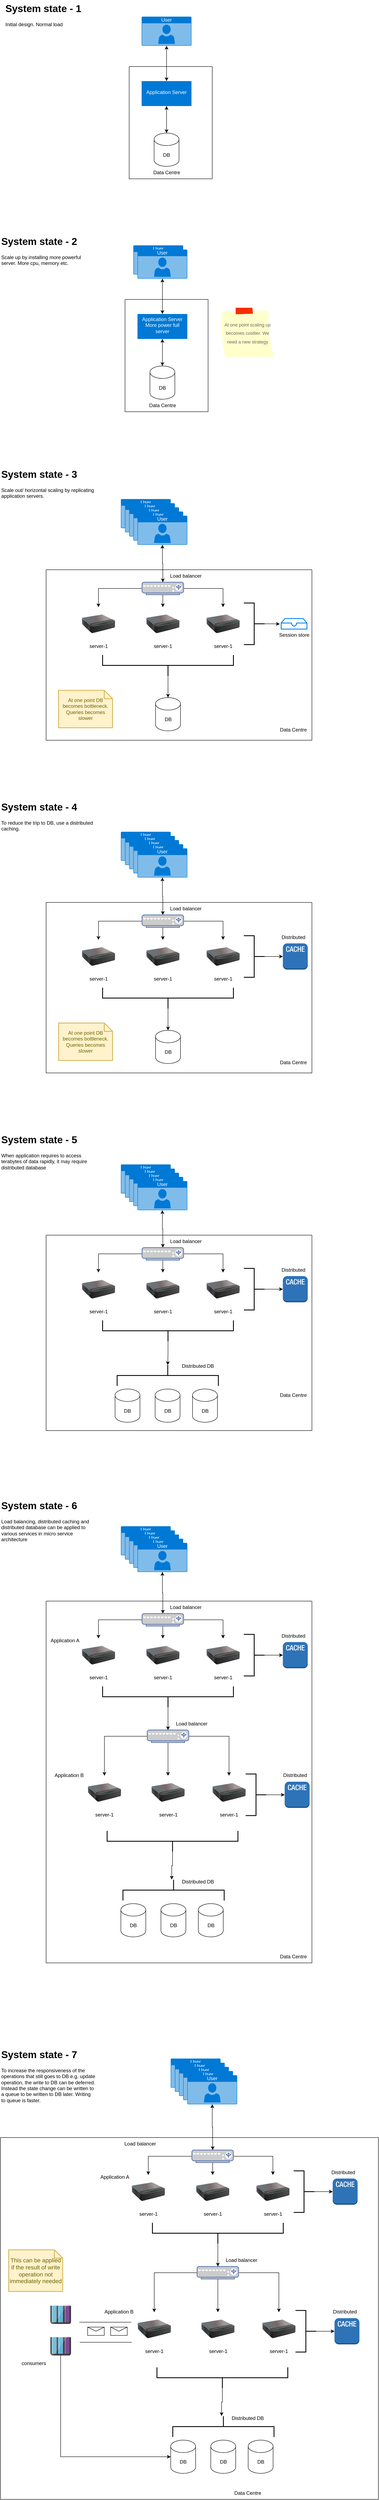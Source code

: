 <mxfile version="24.0.7" type="github">
  <diagram name="Page-1" id="qft0TahpkPllgXXpXTtk">
    <mxGraphModel dx="3933" dy="1477" grid="1" gridSize="10" guides="1" tooltips="1" connect="1" arrows="1" fold="1" page="1" pageScale="1" pageWidth="850" pageHeight="1100" math="0" shadow="0">
      <root>
        <mxCell id="0" />
        <mxCell id="1" parent="0" />
        <mxCell id="mQQ82lo9BUkU9yc-0_10-3" value="" style="edgeStyle=orthogonalEdgeStyle;rounded=0;orthogonalLoop=1;jettySize=auto;html=1;startArrow=classic;startFill=1;" edge="1" parent="1" source="mQQ82lo9BUkU9yc-0_10-1" target="mQQ82lo9BUkU9yc-0_10-2">
          <mxGeometry relative="1" as="geometry" />
        </mxCell>
        <mxCell id="mQQ82lo9BUkU9yc-0_10-1" value="User" style="html=1;whiteSpace=wrap;strokeColor=none;fillColor=#0079D6;labelPosition=center;verticalLabelPosition=middle;verticalAlign=top;align=center;fontSize=12;outlineConnect=0;spacingTop=-6;fontColor=#FFFFFF;sketch=0;shape=mxgraph.sitemap.user;" vertex="1" parent="1">
          <mxGeometry x="340" y="40" width="120" height="70" as="geometry" />
        </mxCell>
        <mxCell id="mQQ82lo9BUkU9yc-0_10-5" style="edgeStyle=orthogonalEdgeStyle;rounded=0;orthogonalLoop=1;jettySize=auto;html=1;startArrow=classic;startFill=1;" edge="1" parent="1" source="mQQ82lo9BUkU9yc-0_10-2" target="mQQ82lo9BUkU9yc-0_10-4">
          <mxGeometry relative="1" as="geometry" />
        </mxCell>
        <mxCell id="mQQ82lo9BUkU9yc-0_10-2" value="Application Server" style="whiteSpace=wrap;html=1;verticalAlign=middle;fillColor=#0079D6;strokeColor=none;fontColor=#FFFFFF;spacingTop=-6;sketch=0;" vertex="1" parent="1">
          <mxGeometry x="340" y="195" width="120" height="60" as="geometry" />
        </mxCell>
        <mxCell id="mQQ82lo9BUkU9yc-0_10-4" value="DB" style="shape=cylinder3;whiteSpace=wrap;html=1;boundedLbl=1;backgroundOutline=1;size=15;" vertex="1" parent="1">
          <mxGeometry x="370" y="320" width="60" height="80" as="geometry" />
        </mxCell>
        <mxCell id="mQQ82lo9BUkU9yc-0_10-6" value="&lt;h1 style=&quot;margin-top: 0px;&quot;&gt;System state - 1&lt;br&gt;&lt;/h1&gt;Initial design. Normal load" style="text;html=1;whiteSpace=wrap;overflow=hidden;rounded=0;" vertex="1" parent="1">
          <mxGeometry x="10" width="230" height="120" as="geometry" />
        </mxCell>
        <mxCell id="mQQ82lo9BUkU9yc-0_10-7" value="" style="swimlane;startSize=0;" vertex="1" parent="1">
          <mxGeometry x="310" y="160" width="200" height="270" as="geometry">
            <mxRectangle x="310" y="160" width="50" height="40" as="alternateBounds" />
          </mxGeometry>
        </mxCell>
        <mxCell id="mQQ82lo9BUkU9yc-0_10-8" value="Data Centre" style="text;html=1;align=center;verticalAlign=middle;resizable=0;points=[];autosize=1;strokeColor=none;fillColor=none;" vertex="1" parent="mQQ82lo9BUkU9yc-0_10-7">
          <mxGeometry x="45" y="240" width="90" height="30" as="geometry" />
        </mxCell>
        <mxCell id="mQQ82lo9BUkU9yc-0_10-9" value="" style="edgeStyle=orthogonalEdgeStyle;rounded=0;orthogonalLoop=1;jettySize=auto;html=1;startArrow=classic;startFill=1;exitX=0.5;exitY=1;exitDx=0;exitDy=0;exitPerimeter=0;" edge="1" parent="1" source="mQQ82lo9BUkU9yc-0_10-46" target="mQQ82lo9BUkU9yc-0_10-12">
          <mxGeometry relative="1" as="geometry" />
        </mxCell>
        <mxCell id="mQQ82lo9BUkU9yc-0_10-11" style="edgeStyle=orthogonalEdgeStyle;rounded=0;orthogonalLoop=1;jettySize=auto;html=1;startArrow=classic;startFill=1;" edge="1" parent="1" source="mQQ82lo9BUkU9yc-0_10-12" target="mQQ82lo9BUkU9yc-0_10-13">
          <mxGeometry relative="1" as="geometry" />
        </mxCell>
        <mxCell id="mQQ82lo9BUkU9yc-0_10-12" value="Application Server&lt;br&gt;More power full server" style="whiteSpace=wrap;html=1;verticalAlign=middle;fillColor=#0079D6;strokeColor=none;fontColor=#FFFFFF;spacingTop=-6;sketch=0;" vertex="1" parent="1">
          <mxGeometry x="330" y="755" width="120" height="60" as="geometry" />
        </mxCell>
        <mxCell id="mQQ82lo9BUkU9yc-0_10-13" value="DB" style="shape=cylinder3;whiteSpace=wrap;html=1;boundedLbl=1;backgroundOutline=1;size=15;" vertex="1" parent="1">
          <mxGeometry x="360" y="880" width="60" height="80" as="geometry" />
        </mxCell>
        <mxCell id="mQQ82lo9BUkU9yc-0_10-14" value="&lt;h1 style=&quot;margin-top: 0px;&quot;&gt;System state - 2&lt;br&gt;&lt;/h1&gt;Scale up by installing more powerful server. More cpu, memory etc." style="text;html=1;whiteSpace=wrap;overflow=hidden;rounded=0;" vertex="1" parent="1">
          <mxGeometry y="560" width="230" height="120" as="geometry" />
        </mxCell>
        <mxCell id="mQQ82lo9BUkU9yc-0_10-15" value="" style="swimlane;startSize=0;" vertex="1" parent="1">
          <mxGeometry x="300" y="720" width="200" height="270" as="geometry">
            <mxRectangle x="310" y="160" width="50" height="40" as="alternateBounds" />
          </mxGeometry>
        </mxCell>
        <mxCell id="mQQ82lo9BUkU9yc-0_10-16" value="Data Centre" style="text;html=1;align=center;verticalAlign=middle;resizable=0;points=[];autosize=1;strokeColor=none;fillColor=none;" vertex="1" parent="mQQ82lo9BUkU9yc-0_10-15">
          <mxGeometry x="45" y="240" width="90" height="30" as="geometry" />
        </mxCell>
        <mxCell id="mQQ82lo9BUkU9yc-0_10-17" value="&lt;font style=&quot;font-size: 11px;&quot;&gt;At one point scaling up becomes costlier. We need a new strategy&lt;/font&gt;" style="strokeWidth=1;shadow=0;dashed=0;align=center;html=1;shape=mxgraph.mockup.text.stickyNote2;fontColor=#666666;mainText=;fontSize=17;whiteSpace=wrap;fillColor=#ffffcc;strokeColor=#F62E00;" vertex="1" parent="1">
          <mxGeometry x="530" y="740" width="130" height="120" as="geometry" />
        </mxCell>
        <mxCell id="mQQ82lo9BUkU9yc-0_10-36" value="" style="edgeStyle=orthogonalEdgeStyle;rounded=0;orthogonalLoop=1;jettySize=auto;html=1;startArrow=classic;startFill=1;" edge="1" parent="1" source="mQQ82lo9BUkU9yc-0_10-51" target="mQQ82lo9BUkU9yc-0_10-58">
          <mxGeometry relative="1" as="geometry">
            <mxPoint x="386" y="1395" as="targetPoint" />
          </mxGeometry>
        </mxCell>
        <mxCell id="mQQ82lo9BUkU9yc-0_10-41" value="&lt;h1 style=&quot;margin-top: 0px;&quot;&gt;System state - 3&lt;br&gt;&lt;/h1&gt;Scale out/ horizontal scaling by replicating application servers. " style="text;html=1;whiteSpace=wrap;overflow=hidden;rounded=0;" vertex="1" parent="1">
          <mxGeometry y="1120" width="230" height="120" as="geometry" />
        </mxCell>
        <mxCell id="mQQ82lo9BUkU9yc-0_10-42" value="" style="swimlane;startSize=0;" vertex="1" parent="1">
          <mxGeometry x="110" y="1370" width="640" height="410" as="geometry">
            <mxRectangle x="310" y="160" width="50" height="40" as="alternateBounds" />
          </mxGeometry>
        </mxCell>
        <mxCell id="mQQ82lo9BUkU9yc-0_10-43" value="Data Centre" style="text;html=1;align=center;verticalAlign=middle;resizable=0;points=[];autosize=1;strokeColor=none;fillColor=none;" vertex="1" parent="mQQ82lo9BUkU9yc-0_10-42">
          <mxGeometry x="550" y="370" width="90" height="30" as="geometry" />
        </mxCell>
        <mxCell id="mQQ82lo9BUkU9yc-0_10-54" value="server-1" style="image;html=1;image=img/lib/clip_art/networking/Print_Server_128x128.png" vertex="1" parent="mQQ82lo9BUkU9yc-0_10-42">
          <mxGeometry x="86" y="90" width="80" height="80" as="geometry" />
        </mxCell>
        <mxCell id="mQQ82lo9BUkU9yc-0_10-57" value="server-1" style="image;html=1;image=img/lib/clip_art/networking/Print_Server_128x128.png" vertex="1" parent="mQQ82lo9BUkU9yc-0_10-42">
          <mxGeometry x="386" y="90" width="80" height="80" as="geometry" />
        </mxCell>
        <mxCell id="mQQ82lo9BUkU9yc-0_10-40" value="DB" style="shape=cylinder3;whiteSpace=wrap;html=1;boundedLbl=1;backgroundOutline=1;size=15;" vertex="1" parent="mQQ82lo9BUkU9yc-0_10-42">
          <mxGeometry x="263.5" y="307.5" width="60" height="80" as="geometry" />
        </mxCell>
        <mxCell id="mQQ82lo9BUkU9yc-0_10-59" style="edgeStyle=orthogonalEdgeStyle;rounded=0;orthogonalLoop=1;jettySize=auto;html=1;entryX=0.5;entryY=0;entryDx=0;entryDy=0;" edge="1" parent="mQQ82lo9BUkU9yc-0_10-42" source="mQQ82lo9BUkU9yc-0_10-58" target="mQQ82lo9BUkU9yc-0_10-54">
          <mxGeometry relative="1" as="geometry" />
        </mxCell>
        <mxCell id="mQQ82lo9BUkU9yc-0_10-60" style="edgeStyle=orthogonalEdgeStyle;rounded=0;orthogonalLoop=1;jettySize=auto;html=1;entryX=0.5;entryY=0;entryDx=0;entryDy=0;" edge="1" parent="mQQ82lo9BUkU9yc-0_10-42" source="mQQ82lo9BUkU9yc-0_10-58" target="mQQ82lo9BUkU9yc-0_10-57">
          <mxGeometry relative="1" as="geometry" />
        </mxCell>
        <mxCell id="mQQ82lo9BUkU9yc-0_10-62" style="edgeStyle=orthogonalEdgeStyle;rounded=0;orthogonalLoop=1;jettySize=auto;html=1;" edge="1" parent="mQQ82lo9BUkU9yc-0_10-42" source="mQQ82lo9BUkU9yc-0_10-58" target="mQQ82lo9BUkU9yc-0_10-61">
          <mxGeometry relative="1" as="geometry" />
        </mxCell>
        <mxCell id="mQQ82lo9BUkU9yc-0_10-58" value="" style="fontColor=#0066CC;verticalAlign=top;verticalLabelPosition=bottom;labelPosition=center;align=center;html=1;outlineConnect=0;fillColor=#CCCCCC;strokeColor=#6881B3;gradientColor=none;gradientDirection=north;strokeWidth=2;shape=mxgraph.networks.load_balancer;" vertex="1" parent="mQQ82lo9BUkU9yc-0_10-42">
          <mxGeometry x="231" y="30" width="100" height="30" as="geometry" />
        </mxCell>
        <mxCell id="mQQ82lo9BUkU9yc-0_10-61" value="server-1" style="image;html=1;image=img/lib/clip_art/networking/Print_Server_128x128.png" vertex="1" parent="mQQ82lo9BUkU9yc-0_10-42">
          <mxGeometry x="241" y="90" width="80" height="80" as="geometry" />
        </mxCell>
        <mxCell id="mQQ82lo9BUkU9yc-0_10-66" value="Session store" style="html=1;verticalLabelPosition=bottom;align=center;labelBackgroundColor=#ffffff;verticalAlign=top;strokeWidth=2;strokeColor=#0080F0;shadow=0;dashed=0;shape=mxgraph.ios7.icons.storage;" vertex="1" parent="mQQ82lo9BUkU9yc-0_10-42">
          <mxGeometry x="566" y="117.25" width="62" height="25.5" as="geometry" />
        </mxCell>
        <mxCell id="mQQ82lo9BUkU9yc-0_10-68" value="" style="strokeWidth=2;html=1;shape=mxgraph.flowchart.annotation_2;align=left;labelPosition=right;pointerEvents=1;rotation=-180;" vertex="1" parent="mQQ82lo9BUkU9yc-0_10-42">
          <mxGeometry x="476" y="80" width="50" height="100" as="geometry" />
        </mxCell>
        <mxCell id="mQQ82lo9BUkU9yc-0_10-69" style="edgeStyle=orthogonalEdgeStyle;rounded=0;orthogonalLoop=1;jettySize=auto;html=1;entryX=-0.054;entryY=0.519;entryDx=0;entryDy=0;entryPerimeter=0;" edge="1" parent="mQQ82lo9BUkU9yc-0_10-42" source="mQQ82lo9BUkU9yc-0_10-68" target="mQQ82lo9BUkU9yc-0_10-66">
          <mxGeometry relative="1" as="geometry" />
        </mxCell>
        <mxCell id="mQQ82lo9BUkU9yc-0_10-71" style="edgeStyle=orthogonalEdgeStyle;rounded=0;orthogonalLoop=1;jettySize=auto;html=1;" edge="1" parent="mQQ82lo9BUkU9yc-0_10-42" source="mQQ82lo9BUkU9yc-0_10-70" target="mQQ82lo9BUkU9yc-0_10-40">
          <mxGeometry relative="1" as="geometry" />
        </mxCell>
        <mxCell id="mQQ82lo9BUkU9yc-0_10-70" value="" style="strokeWidth=2;html=1;shape=mxgraph.flowchart.annotation_2;align=left;labelPosition=right;pointerEvents=1;rotation=-90;" vertex="1" parent="mQQ82lo9BUkU9yc-0_10-42">
          <mxGeometry x="268.5" y="72.5" width="50" height="315" as="geometry" />
        </mxCell>
        <mxCell id="mQQ82lo9BUkU9yc-0_10-72" value="At one point DB becomes bottleneck. Queries becomes slower" style="shape=note;strokeWidth=2;fontSize=12;size=20;whiteSpace=wrap;html=1;fillColor=#fff2cc;strokeColor=#d6b656;fontColor=#666600;" vertex="1" parent="mQQ82lo9BUkU9yc-0_10-42">
          <mxGeometry x="30" y="290" width="130" height="90" as="geometry" />
        </mxCell>
        <mxCell id="mQQ82lo9BUkU9yc-0_10-73" value="Load balancer" style="text;html=1;align=center;verticalAlign=middle;resizable=0;points=[];autosize=1;strokeColor=none;fillColor=none;" vertex="1" parent="mQQ82lo9BUkU9yc-0_10-42">
          <mxGeometry x="286" width="100" height="30" as="geometry" />
        </mxCell>
        <mxCell id="mQQ82lo9BUkU9yc-0_10-47" value="" style="group" vertex="1" connectable="0" parent="1">
          <mxGeometry x="300" y="570" width="150" height="100" as="geometry" />
        </mxCell>
        <mxCell id="mQQ82lo9BUkU9yc-0_10-45" value="User" style="html=1;whiteSpace=wrap;strokeColor=none;fillColor=#0079D6;labelPosition=center;verticalLabelPosition=middle;verticalAlign=top;align=center;fontSize=12;outlineConnect=0;spacingTop=-6;fontColor=#FFFFFF;sketch=0;shape=mxgraph.sitemap.user;" vertex="1" parent="mQQ82lo9BUkU9yc-0_10-47">
          <mxGeometry x="20" y="20" width="120" height="70" as="geometry" />
        </mxCell>
        <mxCell id="mQQ82lo9BUkU9yc-0_10-46" value="User" style="html=1;whiteSpace=wrap;strokeColor=none;fillColor=#0079D6;labelPosition=center;verticalLabelPosition=middle;verticalAlign=top;align=center;fontSize=12;outlineConnect=0;spacingTop=-6;fontColor=#FFFFFF;sketch=0;shape=mxgraph.sitemap.user;" vertex="1" parent="mQQ82lo9BUkU9yc-0_10-47">
          <mxGeometry x="30" y="30" width="120" height="70" as="geometry" />
        </mxCell>
        <mxCell id="mQQ82lo9BUkU9yc-0_10-53" value="" style="group" vertex="1" connectable="0" parent="1">
          <mxGeometry x="290" y="1200" width="160" height="110" as="geometry" />
        </mxCell>
        <mxCell id="mQQ82lo9BUkU9yc-0_10-37" value="User" style="html=1;whiteSpace=wrap;strokeColor=none;fillColor=#0079D6;labelPosition=center;verticalLabelPosition=middle;verticalAlign=top;align=center;fontSize=12;outlineConnect=0;spacingTop=-6;fontColor=#FFFFFF;sketch=0;shape=mxgraph.sitemap.user;" vertex="1" parent="mQQ82lo9BUkU9yc-0_10-53">
          <mxGeometry width="120" height="70" as="geometry" />
        </mxCell>
        <mxCell id="mQQ82lo9BUkU9yc-0_10-48" value="User" style="html=1;whiteSpace=wrap;strokeColor=none;fillColor=#0079D6;labelPosition=center;verticalLabelPosition=middle;verticalAlign=top;align=center;fontSize=12;outlineConnect=0;spacingTop=-6;fontColor=#FFFFFF;sketch=0;shape=mxgraph.sitemap.user;" vertex="1" parent="mQQ82lo9BUkU9yc-0_10-53">
          <mxGeometry x="10" y="10" width="120" height="70" as="geometry" />
        </mxCell>
        <mxCell id="mQQ82lo9BUkU9yc-0_10-49" value="User" style="html=1;whiteSpace=wrap;strokeColor=none;fillColor=#0079D6;labelPosition=center;verticalLabelPosition=middle;verticalAlign=top;align=center;fontSize=12;outlineConnect=0;spacingTop=-6;fontColor=#FFFFFF;sketch=0;shape=mxgraph.sitemap.user;" vertex="1" parent="mQQ82lo9BUkU9yc-0_10-53">
          <mxGeometry x="20" y="20" width="120" height="70" as="geometry" />
        </mxCell>
        <mxCell id="mQQ82lo9BUkU9yc-0_10-50" value="User" style="html=1;whiteSpace=wrap;strokeColor=none;fillColor=#0079D6;labelPosition=center;verticalLabelPosition=middle;verticalAlign=top;align=center;fontSize=12;outlineConnect=0;spacingTop=-6;fontColor=#FFFFFF;sketch=0;shape=mxgraph.sitemap.user;" vertex="1" parent="mQQ82lo9BUkU9yc-0_10-53">
          <mxGeometry x="30" y="30" width="120" height="70" as="geometry" />
        </mxCell>
        <mxCell id="mQQ82lo9BUkU9yc-0_10-51" value="User" style="html=1;whiteSpace=wrap;strokeColor=none;fillColor=#0079D6;labelPosition=center;verticalLabelPosition=middle;verticalAlign=top;align=center;fontSize=12;outlineConnect=0;spacingTop=-6;fontColor=#FFFFFF;sketch=0;shape=mxgraph.sitemap.user;" vertex="1" parent="mQQ82lo9BUkU9yc-0_10-53">
          <mxGeometry x="40" y="40" width="120" height="70" as="geometry" />
        </mxCell>
        <mxCell id="mQQ82lo9BUkU9yc-0_10-74" value="" style="edgeStyle=orthogonalEdgeStyle;rounded=0;orthogonalLoop=1;jettySize=auto;html=1;startArrow=classic;startFill=1;" edge="1" parent="1" source="mQQ82lo9BUkU9yc-0_10-98" target="mQQ82lo9BUkU9yc-0_10-84">
          <mxGeometry relative="1" as="geometry">
            <mxPoint x="386" y="2195" as="targetPoint" />
          </mxGeometry>
        </mxCell>
        <mxCell id="mQQ82lo9BUkU9yc-0_10-75" value="&lt;h1 style=&quot;margin-top: 0px;&quot;&gt;System state - 4&lt;br&gt;&lt;/h1&gt;To reduce the trip to DB, use a distributed caching." style="text;html=1;whiteSpace=wrap;overflow=hidden;rounded=0;" vertex="1" parent="1">
          <mxGeometry y="1920" width="230" height="120" as="geometry" />
        </mxCell>
        <mxCell id="mQQ82lo9BUkU9yc-0_10-76" value="" style="swimlane;startSize=0;" vertex="1" parent="1">
          <mxGeometry x="110" y="2170" width="640" height="410" as="geometry">
            <mxRectangle x="310" y="160" width="50" height="40" as="alternateBounds" />
          </mxGeometry>
        </mxCell>
        <mxCell id="mQQ82lo9BUkU9yc-0_10-77" value="Data Centre" style="text;html=1;align=center;verticalAlign=middle;resizable=0;points=[];autosize=1;strokeColor=none;fillColor=none;" vertex="1" parent="mQQ82lo9BUkU9yc-0_10-76">
          <mxGeometry x="550" y="370" width="90" height="30" as="geometry" />
        </mxCell>
        <mxCell id="mQQ82lo9BUkU9yc-0_10-78" value="server-1" style="image;html=1;image=img/lib/clip_art/networking/Print_Server_128x128.png" vertex="1" parent="mQQ82lo9BUkU9yc-0_10-76">
          <mxGeometry x="86" y="90" width="80" height="80" as="geometry" />
        </mxCell>
        <mxCell id="mQQ82lo9BUkU9yc-0_10-79" value="server-1" style="image;html=1;image=img/lib/clip_art/networking/Print_Server_128x128.png" vertex="1" parent="mQQ82lo9BUkU9yc-0_10-76">
          <mxGeometry x="386" y="90" width="80" height="80" as="geometry" />
        </mxCell>
        <mxCell id="mQQ82lo9BUkU9yc-0_10-80" value="DB" style="shape=cylinder3;whiteSpace=wrap;html=1;boundedLbl=1;backgroundOutline=1;size=15;" vertex="1" parent="mQQ82lo9BUkU9yc-0_10-76">
          <mxGeometry x="263.5" y="307.5" width="60" height="80" as="geometry" />
        </mxCell>
        <mxCell id="mQQ82lo9BUkU9yc-0_10-81" style="edgeStyle=orthogonalEdgeStyle;rounded=0;orthogonalLoop=1;jettySize=auto;html=1;entryX=0.5;entryY=0;entryDx=0;entryDy=0;" edge="1" parent="mQQ82lo9BUkU9yc-0_10-76" source="mQQ82lo9BUkU9yc-0_10-84" target="mQQ82lo9BUkU9yc-0_10-78">
          <mxGeometry relative="1" as="geometry" />
        </mxCell>
        <mxCell id="mQQ82lo9BUkU9yc-0_10-82" style="edgeStyle=orthogonalEdgeStyle;rounded=0;orthogonalLoop=1;jettySize=auto;html=1;entryX=0.5;entryY=0;entryDx=0;entryDy=0;" edge="1" parent="mQQ82lo9BUkU9yc-0_10-76" source="mQQ82lo9BUkU9yc-0_10-84" target="mQQ82lo9BUkU9yc-0_10-79">
          <mxGeometry relative="1" as="geometry" />
        </mxCell>
        <mxCell id="mQQ82lo9BUkU9yc-0_10-83" style="edgeStyle=orthogonalEdgeStyle;rounded=0;orthogonalLoop=1;jettySize=auto;html=1;" edge="1" parent="mQQ82lo9BUkU9yc-0_10-76" source="mQQ82lo9BUkU9yc-0_10-84" target="mQQ82lo9BUkU9yc-0_10-85">
          <mxGeometry relative="1" as="geometry" />
        </mxCell>
        <mxCell id="mQQ82lo9BUkU9yc-0_10-84" value="" style="fontColor=#0066CC;verticalAlign=top;verticalLabelPosition=bottom;labelPosition=center;align=center;html=1;outlineConnect=0;fillColor=#CCCCCC;strokeColor=#6881B3;gradientColor=none;gradientDirection=north;strokeWidth=2;shape=mxgraph.networks.load_balancer;" vertex="1" parent="mQQ82lo9BUkU9yc-0_10-76">
          <mxGeometry x="231" y="30" width="100" height="30" as="geometry" />
        </mxCell>
        <mxCell id="mQQ82lo9BUkU9yc-0_10-85" value="server-1" style="image;html=1;image=img/lib/clip_art/networking/Print_Server_128x128.png" vertex="1" parent="mQQ82lo9BUkU9yc-0_10-76">
          <mxGeometry x="241" y="90" width="80" height="80" as="geometry" />
        </mxCell>
        <mxCell id="mQQ82lo9BUkU9yc-0_10-87" value="" style="strokeWidth=2;html=1;shape=mxgraph.flowchart.annotation_2;align=left;labelPosition=right;pointerEvents=1;rotation=-180;" vertex="1" parent="mQQ82lo9BUkU9yc-0_10-76">
          <mxGeometry x="476" y="80" width="50" height="100" as="geometry" />
        </mxCell>
        <mxCell id="mQQ82lo9BUkU9yc-0_10-88" style="edgeStyle=orthogonalEdgeStyle;rounded=0;orthogonalLoop=1;jettySize=auto;html=1;entryX=0;entryY=0.5;entryDx=0;entryDy=0;entryPerimeter=0;" edge="1" parent="mQQ82lo9BUkU9yc-0_10-76" source="mQQ82lo9BUkU9yc-0_10-87" target="mQQ82lo9BUkU9yc-0_10-99">
          <mxGeometry relative="1" as="geometry">
            <mxPoint x="562.652" y="130.485" as="targetPoint" />
          </mxGeometry>
        </mxCell>
        <mxCell id="mQQ82lo9BUkU9yc-0_10-89" style="edgeStyle=orthogonalEdgeStyle;rounded=0;orthogonalLoop=1;jettySize=auto;html=1;" edge="1" parent="mQQ82lo9BUkU9yc-0_10-76" source="mQQ82lo9BUkU9yc-0_10-90" target="mQQ82lo9BUkU9yc-0_10-80">
          <mxGeometry relative="1" as="geometry" />
        </mxCell>
        <mxCell id="mQQ82lo9BUkU9yc-0_10-90" value="" style="strokeWidth=2;html=1;shape=mxgraph.flowchart.annotation_2;align=left;labelPosition=right;pointerEvents=1;rotation=-90;" vertex="1" parent="mQQ82lo9BUkU9yc-0_10-76">
          <mxGeometry x="268.5" y="72.5" width="50" height="315" as="geometry" />
        </mxCell>
        <mxCell id="mQQ82lo9BUkU9yc-0_10-91" value="At one point DB becomes bottleneck. Queries becomes slower" style="shape=note;strokeWidth=2;fontSize=12;size=20;whiteSpace=wrap;html=1;fillColor=#fff2cc;strokeColor=#d6b656;fontColor=#666600;" vertex="1" parent="mQQ82lo9BUkU9yc-0_10-76">
          <mxGeometry x="30" y="290" width="130" height="90" as="geometry" />
        </mxCell>
        <mxCell id="mQQ82lo9BUkU9yc-0_10-92" value="Load balancer" style="text;html=1;align=center;verticalAlign=middle;resizable=0;points=[];autosize=1;strokeColor=none;fillColor=none;" vertex="1" parent="mQQ82lo9BUkU9yc-0_10-76">
          <mxGeometry x="286" width="100" height="30" as="geometry" />
        </mxCell>
        <mxCell id="mQQ82lo9BUkU9yc-0_10-101" value="" style="group" vertex="1" connectable="0" parent="mQQ82lo9BUkU9yc-0_10-76">
          <mxGeometry x="555" y="68.5" width="80" height="93" as="geometry" />
        </mxCell>
        <mxCell id="mQQ82lo9BUkU9yc-0_10-99" value="" style="outlineConnect=0;dashed=0;verticalLabelPosition=bottom;verticalAlign=top;align=center;html=1;shape=mxgraph.aws3.cache_node;fillColor=#2E73B8;gradientColor=none;" vertex="1" parent="mQQ82lo9BUkU9yc-0_10-101">
          <mxGeometry x="15" y="30" width="60" height="63" as="geometry" />
        </mxCell>
        <mxCell id="mQQ82lo9BUkU9yc-0_10-100" value="Distributed" style="text;html=1;align=center;verticalAlign=middle;resizable=0;points=[];autosize=1;strokeColor=none;fillColor=none;" vertex="1" parent="mQQ82lo9BUkU9yc-0_10-101">
          <mxGeometry width="80" height="30" as="geometry" />
        </mxCell>
        <mxCell id="mQQ82lo9BUkU9yc-0_10-93" value="" style="group" vertex="1" connectable="0" parent="1">
          <mxGeometry x="290" y="2000" width="160" height="110" as="geometry" />
        </mxCell>
        <mxCell id="mQQ82lo9BUkU9yc-0_10-94" value="User" style="html=1;whiteSpace=wrap;strokeColor=none;fillColor=#0079D6;labelPosition=center;verticalLabelPosition=middle;verticalAlign=top;align=center;fontSize=12;outlineConnect=0;spacingTop=-6;fontColor=#FFFFFF;sketch=0;shape=mxgraph.sitemap.user;" vertex="1" parent="mQQ82lo9BUkU9yc-0_10-93">
          <mxGeometry width="120" height="70" as="geometry" />
        </mxCell>
        <mxCell id="mQQ82lo9BUkU9yc-0_10-95" value="User" style="html=1;whiteSpace=wrap;strokeColor=none;fillColor=#0079D6;labelPosition=center;verticalLabelPosition=middle;verticalAlign=top;align=center;fontSize=12;outlineConnect=0;spacingTop=-6;fontColor=#FFFFFF;sketch=0;shape=mxgraph.sitemap.user;" vertex="1" parent="mQQ82lo9BUkU9yc-0_10-93">
          <mxGeometry x="10" y="10" width="120" height="70" as="geometry" />
        </mxCell>
        <mxCell id="mQQ82lo9BUkU9yc-0_10-96" value="User" style="html=1;whiteSpace=wrap;strokeColor=none;fillColor=#0079D6;labelPosition=center;verticalLabelPosition=middle;verticalAlign=top;align=center;fontSize=12;outlineConnect=0;spacingTop=-6;fontColor=#FFFFFF;sketch=0;shape=mxgraph.sitemap.user;" vertex="1" parent="mQQ82lo9BUkU9yc-0_10-93">
          <mxGeometry x="20" y="20" width="120" height="70" as="geometry" />
        </mxCell>
        <mxCell id="mQQ82lo9BUkU9yc-0_10-97" value="User" style="html=1;whiteSpace=wrap;strokeColor=none;fillColor=#0079D6;labelPosition=center;verticalLabelPosition=middle;verticalAlign=top;align=center;fontSize=12;outlineConnect=0;spacingTop=-6;fontColor=#FFFFFF;sketch=0;shape=mxgraph.sitemap.user;" vertex="1" parent="mQQ82lo9BUkU9yc-0_10-93">
          <mxGeometry x="30" y="30" width="120" height="70" as="geometry" />
        </mxCell>
        <mxCell id="mQQ82lo9BUkU9yc-0_10-98" value="User" style="html=1;whiteSpace=wrap;strokeColor=none;fillColor=#0079D6;labelPosition=center;verticalLabelPosition=middle;verticalAlign=top;align=center;fontSize=12;outlineConnect=0;spacingTop=-6;fontColor=#FFFFFF;sketch=0;shape=mxgraph.sitemap.user;" vertex="1" parent="mQQ82lo9BUkU9yc-0_10-93">
          <mxGeometry x="40" y="40" width="120" height="70" as="geometry" />
        </mxCell>
        <mxCell id="mQQ82lo9BUkU9yc-0_10-102" value="" style="edgeStyle=orthogonalEdgeStyle;rounded=0;orthogonalLoop=1;jettySize=auto;html=1;startArrow=classic;startFill=1;" edge="1" parent="1" source="mQQ82lo9BUkU9yc-0_10-128" target="mQQ82lo9BUkU9yc-0_10-112">
          <mxGeometry relative="1" as="geometry">
            <mxPoint x="386" y="2995" as="targetPoint" />
          </mxGeometry>
        </mxCell>
        <mxCell id="mQQ82lo9BUkU9yc-0_10-103" value="&lt;h1 style=&quot;margin-top: 0px;&quot;&gt;System state - 5&lt;br&gt;&lt;/h1&gt;When application requires to access terabytes of data rapidly, it may require distributed database" style="text;html=1;whiteSpace=wrap;overflow=hidden;rounded=0;" vertex="1" parent="1">
          <mxGeometry y="2720" width="230" height="120" as="geometry" />
        </mxCell>
        <mxCell id="mQQ82lo9BUkU9yc-0_10-104" value="" style="swimlane;startSize=0;" vertex="1" parent="1">
          <mxGeometry x="110" y="2970" width="640" height="470" as="geometry">
            <mxRectangle x="310" y="160" width="50" height="40" as="alternateBounds" />
          </mxGeometry>
        </mxCell>
        <mxCell id="mQQ82lo9BUkU9yc-0_10-105" value="Data Centre" style="text;html=1;align=center;verticalAlign=middle;resizable=0;points=[];autosize=1;strokeColor=none;fillColor=none;" vertex="1" parent="mQQ82lo9BUkU9yc-0_10-104">
          <mxGeometry x="550" y="370" width="90" height="30" as="geometry" />
        </mxCell>
        <mxCell id="mQQ82lo9BUkU9yc-0_10-106" value="server-1" style="image;html=1;image=img/lib/clip_art/networking/Print_Server_128x128.png" vertex="1" parent="mQQ82lo9BUkU9yc-0_10-104">
          <mxGeometry x="86" y="90" width="80" height="80" as="geometry" />
        </mxCell>
        <mxCell id="mQQ82lo9BUkU9yc-0_10-107" value="server-1" style="image;html=1;image=img/lib/clip_art/networking/Print_Server_128x128.png" vertex="1" parent="mQQ82lo9BUkU9yc-0_10-104">
          <mxGeometry x="386" y="90" width="80" height="80" as="geometry" />
        </mxCell>
        <mxCell id="mQQ82lo9BUkU9yc-0_10-108" value="DB" style="shape=cylinder3;whiteSpace=wrap;html=1;boundedLbl=1;backgroundOutline=1;size=15;" vertex="1" parent="mQQ82lo9BUkU9yc-0_10-104">
          <mxGeometry x="166" y="370" width="60" height="80" as="geometry" />
        </mxCell>
        <mxCell id="mQQ82lo9BUkU9yc-0_10-109" style="edgeStyle=orthogonalEdgeStyle;rounded=0;orthogonalLoop=1;jettySize=auto;html=1;entryX=0.5;entryY=0;entryDx=0;entryDy=0;" edge="1" parent="mQQ82lo9BUkU9yc-0_10-104" source="mQQ82lo9BUkU9yc-0_10-112" target="mQQ82lo9BUkU9yc-0_10-106">
          <mxGeometry relative="1" as="geometry" />
        </mxCell>
        <mxCell id="mQQ82lo9BUkU9yc-0_10-110" style="edgeStyle=orthogonalEdgeStyle;rounded=0;orthogonalLoop=1;jettySize=auto;html=1;entryX=0.5;entryY=0;entryDx=0;entryDy=0;" edge="1" parent="mQQ82lo9BUkU9yc-0_10-104" source="mQQ82lo9BUkU9yc-0_10-112" target="mQQ82lo9BUkU9yc-0_10-107">
          <mxGeometry relative="1" as="geometry" />
        </mxCell>
        <mxCell id="mQQ82lo9BUkU9yc-0_10-111" style="edgeStyle=orthogonalEdgeStyle;rounded=0;orthogonalLoop=1;jettySize=auto;html=1;" edge="1" parent="mQQ82lo9BUkU9yc-0_10-104" source="mQQ82lo9BUkU9yc-0_10-112" target="mQQ82lo9BUkU9yc-0_10-113">
          <mxGeometry relative="1" as="geometry" />
        </mxCell>
        <mxCell id="mQQ82lo9BUkU9yc-0_10-112" value="" style="fontColor=#0066CC;verticalAlign=top;verticalLabelPosition=bottom;labelPosition=center;align=center;html=1;outlineConnect=0;fillColor=#CCCCCC;strokeColor=#6881B3;gradientColor=none;gradientDirection=north;strokeWidth=2;shape=mxgraph.networks.load_balancer;" vertex="1" parent="mQQ82lo9BUkU9yc-0_10-104">
          <mxGeometry x="231" y="30" width="100" height="30" as="geometry" />
        </mxCell>
        <mxCell id="mQQ82lo9BUkU9yc-0_10-113" value="server-1" style="image;html=1;image=img/lib/clip_art/networking/Print_Server_128x128.png" vertex="1" parent="mQQ82lo9BUkU9yc-0_10-104">
          <mxGeometry x="241" y="90" width="80" height="80" as="geometry" />
        </mxCell>
        <mxCell id="mQQ82lo9BUkU9yc-0_10-114" value="" style="strokeWidth=2;html=1;shape=mxgraph.flowchart.annotation_2;align=left;labelPosition=right;pointerEvents=1;rotation=-180;" vertex="1" parent="mQQ82lo9BUkU9yc-0_10-104">
          <mxGeometry x="476" y="80" width="50" height="100" as="geometry" />
        </mxCell>
        <mxCell id="mQQ82lo9BUkU9yc-0_10-115" style="edgeStyle=orthogonalEdgeStyle;rounded=0;orthogonalLoop=1;jettySize=auto;html=1;entryX=0;entryY=0.5;entryDx=0;entryDy=0;entryPerimeter=0;" edge="1" parent="mQQ82lo9BUkU9yc-0_10-104" source="mQQ82lo9BUkU9yc-0_10-114" target="mQQ82lo9BUkU9yc-0_10-121">
          <mxGeometry relative="1" as="geometry">
            <mxPoint x="562.652" y="130.485" as="targetPoint" />
          </mxGeometry>
        </mxCell>
        <mxCell id="mQQ82lo9BUkU9yc-0_10-116" style="edgeStyle=orthogonalEdgeStyle;rounded=0;orthogonalLoop=1;jettySize=auto;html=1;exitX=0.047;exitY=0.5;exitDx=0;exitDy=0;exitPerimeter=0;" edge="1" parent="mQQ82lo9BUkU9yc-0_10-104" source="mQQ82lo9BUkU9yc-0_10-117" target="mQQ82lo9BUkU9yc-0_10-131">
          <mxGeometry relative="1" as="geometry" />
        </mxCell>
        <mxCell id="mQQ82lo9BUkU9yc-0_10-117" value="" style="strokeWidth=2;html=1;shape=mxgraph.flowchart.annotation_2;align=left;labelPosition=right;pointerEvents=1;rotation=-90;" vertex="1" parent="mQQ82lo9BUkU9yc-0_10-104">
          <mxGeometry x="268.5" y="72.5" width="50" height="315" as="geometry" />
        </mxCell>
        <mxCell id="mQQ82lo9BUkU9yc-0_10-119" value="Load balancer" style="text;html=1;align=center;verticalAlign=middle;resizable=0;points=[];autosize=1;strokeColor=none;fillColor=none;" vertex="1" parent="mQQ82lo9BUkU9yc-0_10-104">
          <mxGeometry x="286" width="100" height="30" as="geometry" />
        </mxCell>
        <mxCell id="mQQ82lo9BUkU9yc-0_10-120" value="" style="group" vertex="1" connectable="0" parent="mQQ82lo9BUkU9yc-0_10-104">
          <mxGeometry x="555" y="68.5" width="80" height="93" as="geometry" />
        </mxCell>
        <mxCell id="mQQ82lo9BUkU9yc-0_10-121" value="" style="outlineConnect=0;dashed=0;verticalLabelPosition=bottom;verticalAlign=top;align=center;html=1;shape=mxgraph.aws3.cache_node;fillColor=#2E73B8;gradientColor=none;" vertex="1" parent="mQQ82lo9BUkU9yc-0_10-120">
          <mxGeometry x="15" y="30" width="60" height="63" as="geometry" />
        </mxCell>
        <mxCell id="mQQ82lo9BUkU9yc-0_10-122" value="Distributed" style="text;html=1;align=center;verticalAlign=middle;resizable=0;points=[];autosize=1;strokeColor=none;fillColor=none;" vertex="1" parent="mQQ82lo9BUkU9yc-0_10-120">
          <mxGeometry width="80" height="30" as="geometry" />
        </mxCell>
        <mxCell id="mQQ82lo9BUkU9yc-0_10-129" value="DB" style="shape=cylinder3;whiteSpace=wrap;html=1;boundedLbl=1;backgroundOutline=1;size=15;" vertex="1" parent="mQQ82lo9BUkU9yc-0_10-104">
          <mxGeometry x="262.5" y="370" width="60" height="80" as="geometry" />
        </mxCell>
        <mxCell id="mQQ82lo9BUkU9yc-0_10-130" value="DB" style="shape=cylinder3;whiteSpace=wrap;html=1;boundedLbl=1;backgroundOutline=1;size=15;" vertex="1" parent="mQQ82lo9BUkU9yc-0_10-104">
          <mxGeometry x="352.5" y="370" width="60" height="80" as="geometry" />
        </mxCell>
        <mxCell id="mQQ82lo9BUkU9yc-0_10-131" value="" style="strokeWidth=2;html=1;shape=mxgraph.flowchart.annotation_2;align=left;labelPosition=right;pointerEvents=1;rotation=90;" vertex="1" parent="mQQ82lo9BUkU9yc-0_10-104">
          <mxGeometry x="267.88" y="215.63" width="50" height="243.75" as="geometry" />
        </mxCell>
        <mxCell id="mQQ82lo9BUkU9yc-0_10-188" value="Distributed DB" style="text;html=1;align=center;verticalAlign=middle;resizable=0;points=[];autosize=1;strokeColor=none;fillColor=none;" vertex="1" parent="mQQ82lo9BUkU9yc-0_10-104">
          <mxGeometry x="315" y="300" width="100" height="30" as="geometry" />
        </mxCell>
        <mxCell id="mQQ82lo9BUkU9yc-0_10-123" value="" style="group" vertex="1" connectable="0" parent="1">
          <mxGeometry x="290" y="2800" width="160" height="110" as="geometry" />
        </mxCell>
        <mxCell id="mQQ82lo9BUkU9yc-0_10-124" value="User" style="html=1;whiteSpace=wrap;strokeColor=none;fillColor=#0079D6;labelPosition=center;verticalLabelPosition=middle;verticalAlign=top;align=center;fontSize=12;outlineConnect=0;spacingTop=-6;fontColor=#FFFFFF;sketch=0;shape=mxgraph.sitemap.user;" vertex="1" parent="mQQ82lo9BUkU9yc-0_10-123">
          <mxGeometry width="120" height="70" as="geometry" />
        </mxCell>
        <mxCell id="mQQ82lo9BUkU9yc-0_10-125" value="User" style="html=1;whiteSpace=wrap;strokeColor=none;fillColor=#0079D6;labelPosition=center;verticalLabelPosition=middle;verticalAlign=top;align=center;fontSize=12;outlineConnect=0;spacingTop=-6;fontColor=#FFFFFF;sketch=0;shape=mxgraph.sitemap.user;" vertex="1" parent="mQQ82lo9BUkU9yc-0_10-123">
          <mxGeometry x="10" y="10" width="120" height="70" as="geometry" />
        </mxCell>
        <mxCell id="mQQ82lo9BUkU9yc-0_10-126" value="User" style="html=1;whiteSpace=wrap;strokeColor=none;fillColor=#0079D6;labelPosition=center;verticalLabelPosition=middle;verticalAlign=top;align=center;fontSize=12;outlineConnect=0;spacingTop=-6;fontColor=#FFFFFF;sketch=0;shape=mxgraph.sitemap.user;" vertex="1" parent="mQQ82lo9BUkU9yc-0_10-123">
          <mxGeometry x="20" y="20" width="120" height="70" as="geometry" />
        </mxCell>
        <mxCell id="mQQ82lo9BUkU9yc-0_10-127" value="User" style="html=1;whiteSpace=wrap;strokeColor=none;fillColor=#0079D6;labelPosition=center;verticalLabelPosition=middle;verticalAlign=top;align=center;fontSize=12;outlineConnect=0;spacingTop=-6;fontColor=#FFFFFF;sketch=0;shape=mxgraph.sitemap.user;" vertex="1" parent="mQQ82lo9BUkU9yc-0_10-123">
          <mxGeometry x="30" y="30" width="120" height="70" as="geometry" />
        </mxCell>
        <mxCell id="mQQ82lo9BUkU9yc-0_10-128" value="User" style="html=1;whiteSpace=wrap;strokeColor=none;fillColor=#0079D6;labelPosition=center;verticalLabelPosition=middle;verticalAlign=top;align=center;fontSize=12;outlineConnect=0;spacingTop=-6;fontColor=#FFFFFF;sketch=0;shape=mxgraph.sitemap.user;" vertex="1" parent="mQQ82lo9BUkU9yc-0_10-123">
          <mxGeometry x="40" y="40" width="120" height="70" as="geometry" />
        </mxCell>
        <mxCell id="mQQ82lo9BUkU9yc-0_10-132" value="" style="edgeStyle=orthogonalEdgeStyle;rounded=0;orthogonalLoop=1;jettySize=auto;html=1;startArrow=classic;startFill=1;" edge="1" parent="1" source="mQQ82lo9BUkU9yc-0_10-160" target="mQQ82lo9BUkU9yc-0_10-142">
          <mxGeometry relative="1" as="geometry">
            <mxPoint x="386" y="3875" as="targetPoint" />
          </mxGeometry>
        </mxCell>
        <mxCell id="mQQ82lo9BUkU9yc-0_10-133" value="&lt;h1 style=&quot;margin-top: 0px;&quot;&gt;System state - 6&lt;br&gt;&lt;/h1&gt;Load balancing, distributed caching and distributed database can be applied to various services in micro service architecture " style="text;html=1;whiteSpace=wrap;overflow=hidden;rounded=0;" vertex="1" parent="1">
          <mxGeometry y="3600" width="230" height="120" as="geometry" />
        </mxCell>
        <mxCell id="mQQ82lo9BUkU9yc-0_10-134" value="" style="swimlane;startSize=0;" vertex="1" parent="1">
          <mxGeometry x="110" y="3850" width="640" height="870" as="geometry">
            <mxRectangle x="310" y="160" width="50" height="40" as="alternateBounds" />
          </mxGeometry>
        </mxCell>
        <mxCell id="mQQ82lo9BUkU9yc-0_10-135" value="Data Centre" style="text;html=1;align=center;verticalAlign=middle;resizable=0;points=[];autosize=1;strokeColor=none;fillColor=none;" vertex="1" parent="mQQ82lo9BUkU9yc-0_10-134">
          <mxGeometry x="550" y="840" width="90" height="30" as="geometry" />
        </mxCell>
        <mxCell id="mQQ82lo9BUkU9yc-0_10-139" style="edgeStyle=orthogonalEdgeStyle;rounded=0;orthogonalLoop=1;jettySize=auto;html=1;entryX=0.5;entryY=0;entryDx=0;entryDy=0;" edge="1" parent="mQQ82lo9BUkU9yc-0_10-134" source="mQQ82lo9BUkU9yc-0_10-142" target="mQQ82lo9BUkU9yc-0_10-136">
          <mxGeometry relative="1" as="geometry" />
        </mxCell>
        <mxCell id="mQQ82lo9BUkU9yc-0_10-140" style="edgeStyle=orthogonalEdgeStyle;rounded=0;orthogonalLoop=1;jettySize=auto;html=1;entryX=0.5;entryY=0;entryDx=0;entryDy=0;" edge="1" parent="mQQ82lo9BUkU9yc-0_10-134" source="mQQ82lo9BUkU9yc-0_10-142" target="mQQ82lo9BUkU9yc-0_10-137">
          <mxGeometry relative="1" as="geometry" />
        </mxCell>
        <mxCell id="mQQ82lo9BUkU9yc-0_10-141" style="edgeStyle=orthogonalEdgeStyle;rounded=0;orthogonalLoop=1;jettySize=auto;html=1;" edge="1" parent="mQQ82lo9BUkU9yc-0_10-134" source="mQQ82lo9BUkU9yc-0_10-142" target="mQQ82lo9BUkU9yc-0_10-143">
          <mxGeometry relative="1" as="geometry" />
        </mxCell>
        <mxCell id="mQQ82lo9BUkU9yc-0_10-142" value="" style="fontColor=#0066CC;verticalAlign=top;verticalLabelPosition=bottom;labelPosition=center;align=center;html=1;outlineConnect=0;fillColor=#CCCCCC;strokeColor=#6881B3;gradientColor=none;gradientDirection=north;strokeWidth=2;shape=mxgraph.networks.load_balancer;" vertex="1" parent="mQQ82lo9BUkU9yc-0_10-134">
          <mxGeometry x="231" y="30" width="100" height="30" as="geometry" />
        </mxCell>
        <mxCell id="mQQ82lo9BUkU9yc-0_10-144" value="" style="strokeWidth=2;html=1;shape=mxgraph.flowchart.annotation_2;align=left;labelPosition=right;pointerEvents=1;rotation=-180;" vertex="1" parent="mQQ82lo9BUkU9yc-0_10-134">
          <mxGeometry x="476" y="80" width="50" height="100" as="geometry" />
        </mxCell>
        <mxCell id="mQQ82lo9BUkU9yc-0_10-145" style="edgeStyle=orthogonalEdgeStyle;rounded=0;orthogonalLoop=1;jettySize=auto;html=1;entryX=0;entryY=0.5;entryDx=0;entryDy=0;entryPerimeter=0;" edge="1" parent="mQQ82lo9BUkU9yc-0_10-134" source="mQQ82lo9BUkU9yc-0_10-144" target="mQQ82lo9BUkU9yc-0_10-150">
          <mxGeometry relative="1" as="geometry">
            <mxPoint x="562.652" y="130.485" as="targetPoint" />
          </mxGeometry>
        </mxCell>
        <mxCell id="mQQ82lo9BUkU9yc-0_10-147" value="" style="strokeWidth=2;html=1;shape=mxgraph.flowchart.annotation_2;align=left;labelPosition=right;pointerEvents=1;rotation=-90;" vertex="1" parent="mQQ82lo9BUkU9yc-0_10-134">
          <mxGeometry x="268.5" y="72.5" width="50" height="315" as="geometry" />
        </mxCell>
        <mxCell id="mQQ82lo9BUkU9yc-0_10-148" value="Load balancer" style="text;html=1;align=center;verticalAlign=middle;resizable=0;points=[];autosize=1;strokeColor=none;fillColor=none;" vertex="1" parent="mQQ82lo9BUkU9yc-0_10-134">
          <mxGeometry x="286" width="100" height="30" as="geometry" />
        </mxCell>
        <mxCell id="mQQ82lo9BUkU9yc-0_10-149" value="" style="group" vertex="1" connectable="0" parent="mQQ82lo9BUkU9yc-0_10-134">
          <mxGeometry x="555" y="68.5" width="80" height="93" as="geometry" />
        </mxCell>
        <mxCell id="mQQ82lo9BUkU9yc-0_10-150" value="" style="outlineConnect=0;dashed=0;verticalLabelPosition=bottom;verticalAlign=top;align=center;html=1;shape=mxgraph.aws3.cache_node;fillColor=#2E73B8;gradientColor=none;" vertex="1" parent="mQQ82lo9BUkU9yc-0_10-149">
          <mxGeometry x="15" y="30" width="60" height="63" as="geometry" />
        </mxCell>
        <mxCell id="mQQ82lo9BUkU9yc-0_10-151" value="Distributed" style="text;html=1;align=center;verticalAlign=middle;resizable=0;points=[];autosize=1;strokeColor=none;fillColor=none;" vertex="1" parent="mQQ82lo9BUkU9yc-0_10-149">
          <mxGeometry width="80" height="30" as="geometry" />
        </mxCell>
        <mxCell id="mQQ82lo9BUkU9yc-0_10-161" value="" style="group" vertex="1" connectable="0" parent="mQQ82lo9BUkU9yc-0_10-134">
          <mxGeometry x="180" y="669.995" width="248.755" height="137.495" as="geometry" />
        </mxCell>
        <mxCell id="mQQ82lo9BUkU9yc-0_10-138" value="DB" style="shape=cylinder3;whiteSpace=wrap;html=1;boundedLbl=1;backgroundOutline=1;size=15;" vertex="1" parent="mQQ82lo9BUkU9yc-0_10-161">
          <mxGeometry y="57.495" width="60" height="80" as="geometry" />
        </mxCell>
        <mxCell id="mQQ82lo9BUkU9yc-0_10-152" value="DB" style="shape=cylinder3;whiteSpace=wrap;html=1;boundedLbl=1;backgroundOutline=1;size=15;" vertex="1" parent="mQQ82lo9BUkU9yc-0_10-161">
          <mxGeometry x="96.5" y="57.495" width="60" height="80" as="geometry" />
        </mxCell>
        <mxCell id="mQQ82lo9BUkU9yc-0_10-153" value="DB" style="shape=cylinder3;whiteSpace=wrap;html=1;boundedLbl=1;backgroundOutline=1;size=15;" vertex="1" parent="mQQ82lo9BUkU9yc-0_10-161">
          <mxGeometry x="186.5" y="57.495" width="60" height="80" as="geometry" />
        </mxCell>
        <mxCell id="mQQ82lo9BUkU9yc-0_10-154" value="" style="strokeWidth=2;html=1;shape=mxgraph.flowchart.annotation_2;align=left;labelPosition=right;pointerEvents=1;rotation=90;" vertex="1" parent="mQQ82lo9BUkU9yc-0_10-161">
          <mxGeometry x="101.88" y="-96.875" width="50" height="243.75" as="geometry" />
        </mxCell>
        <mxCell id="mQQ82lo9BUkU9yc-0_10-189" value="Distributed DB" style="text;html=1;align=center;verticalAlign=middle;resizable=0;points=[];autosize=1;strokeColor=none;fillColor=none;" vertex="1" parent="mQQ82lo9BUkU9yc-0_10-161">
          <mxGeometry x="135" y="-9.995" width="100" height="30" as="geometry" />
        </mxCell>
        <mxCell id="mQQ82lo9BUkU9yc-0_10-162" value="" style="group" vertex="1" connectable="0" parent="mQQ82lo9BUkU9yc-0_10-134">
          <mxGeometry x="86" y="90" width="380" height="80" as="geometry" />
        </mxCell>
        <mxCell id="mQQ82lo9BUkU9yc-0_10-136" value="server-1" style="image;html=1;image=img/lib/clip_art/networking/Print_Server_128x128.png" vertex="1" parent="mQQ82lo9BUkU9yc-0_10-162">
          <mxGeometry width="80" height="80" as="geometry" />
        </mxCell>
        <mxCell id="mQQ82lo9BUkU9yc-0_10-137" value="server-1" style="image;html=1;image=img/lib/clip_art/networking/Print_Server_128x128.png" vertex="1" parent="mQQ82lo9BUkU9yc-0_10-162">
          <mxGeometry x="300" width="80" height="80" as="geometry" />
        </mxCell>
        <mxCell id="mQQ82lo9BUkU9yc-0_10-143" value="server-1" style="image;html=1;image=img/lib/clip_art/networking/Print_Server_128x128.png" vertex="1" parent="mQQ82lo9BUkU9yc-0_10-162">
          <mxGeometry x="155" width="80" height="80" as="geometry" />
        </mxCell>
        <mxCell id="mQQ82lo9BUkU9yc-0_10-170" style="edgeStyle=orthogonalEdgeStyle;rounded=0;orthogonalLoop=1;jettySize=auto;html=1;" edge="1" parent="mQQ82lo9BUkU9yc-0_10-134" source="mQQ82lo9BUkU9yc-0_10-168" target="mQQ82lo9BUkU9yc-0_10-164">
          <mxGeometry relative="1" as="geometry" />
        </mxCell>
        <mxCell id="mQQ82lo9BUkU9yc-0_10-171" style="edgeStyle=orthogonalEdgeStyle;rounded=0;orthogonalLoop=1;jettySize=auto;html=1;" edge="1" parent="mQQ82lo9BUkU9yc-0_10-134" source="mQQ82lo9BUkU9yc-0_10-168" target="mQQ82lo9BUkU9yc-0_10-166">
          <mxGeometry relative="1" as="geometry" />
        </mxCell>
        <mxCell id="mQQ82lo9BUkU9yc-0_10-172" style="edgeStyle=orthogonalEdgeStyle;rounded=0;orthogonalLoop=1;jettySize=auto;html=1;" edge="1" parent="mQQ82lo9BUkU9yc-0_10-134" source="mQQ82lo9BUkU9yc-0_10-168" target="mQQ82lo9BUkU9yc-0_10-165">
          <mxGeometry relative="1" as="geometry" />
        </mxCell>
        <mxCell id="mQQ82lo9BUkU9yc-0_10-168" value="" style="fontColor=#0066CC;verticalAlign=top;verticalLabelPosition=bottom;labelPosition=center;align=center;html=1;outlineConnect=0;fillColor=#CCCCCC;strokeColor=#6881B3;gradientColor=none;gradientDirection=north;strokeWidth=2;shape=mxgraph.networks.load_balancer;" vertex="1" parent="mQQ82lo9BUkU9yc-0_10-134">
          <mxGeometry x="243.5" y="310" width="100" height="30" as="geometry" />
        </mxCell>
        <mxCell id="mQQ82lo9BUkU9yc-0_10-169" style="edgeStyle=orthogonalEdgeStyle;rounded=0;orthogonalLoop=1;jettySize=auto;html=1;entryX=0.5;entryY=0;entryDx=0;entryDy=0;entryPerimeter=0;" edge="1" parent="mQQ82lo9BUkU9yc-0_10-134" source="mQQ82lo9BUkU9yc-0_10-147" target="mQQ82lo9BUkU9yc-0_10-168">
          <mxGeometry relative="1" as="geometry" />
        </mxCell>
        <mxCell id="mQQ82lo9BUkU9yc-0_10-164" value="server-1" style="image;html=1;image=img/lib/clip_art/networking/Print_Server_128x128.png" vertex="1" parent="mQQ82lo9BUkU9yc-0_10-134">
          <mxGeometry x="100.38" y="420" width="80" height="80" as="geometry" />
        </mxCell>
        <mxCell id="mQQ82lo9BUkU9yc-0_10-165" value="server-1" style="image;html=1;image=img/lib/clip_art/networking/Print_Server_128x128.png" vertex="1" parent="mQQ82lo9BUkU9yc-0_10-134">
          <mxGeometry x="400.38" y="420" width="80" height="80" as="geometry" />
        </mxCell>
        <mxCell id="mQQ82lo9BUkU9yc-0_10-166" value="server-1" style="image;html=1;image=img/lib/clip_art/networking/Print_Server_128x128.png" vertex="1" parent="mQQ82lo9BUkU9yc-0_10-134">
          <mxGeometry x="253.5" y="420" width="80" height="80" as="geometry" />
        </mxCell>
        <mxCell id="mQQ82lo9BUkU9yc-0_10-173" value="Load balancer" style="text;html=1;align=center;verticalAlign=middle;resizable=0;points=[];autosize=1;strokeColor=none;fillColor=none;" vertex="1" parent="mQQ82lo9BUkU9yc-0_10-134">
          <mxGeometry x="300.38" y="280" width="100" height="30" as="geometry" />
        </mxCell>
        <mxCell id="mQQ82lo9BUkU9yc-0_10-176" value="" style="strokeWidth=2;html=1;shape=mxgraph.flowchart.annotation_2;align=left;labelPosition=right;pointerEvents=1;rotation=-180;" vertex="1" parent="mQQ82lo9BUkU9yc-0_10-134">
          <mxGeometry x="480.38" y="415.75" width="50" height="100" as="geometry" />
        </mxCell>
        <mxCell id="mQQ82lo9BUkU9yc-0_10-177" style="edgeStyle=orthogonalEdgeStyle;rounded=0;orthogonalLoop=1;jettySize=auto;html=1;entryX=0;entryY=0.5;entryDx=0;entryDy=0;entryPerimeter=0;" edge="1" parent="mQQ82lo9BUkU9yc-0_10-134" source="mQQ82lo9BUkU9yc-0_10-176" target="mQQ82lo9BUkU9yc-0_10-179">
          <mxGeometry relative="1" as="geometry">
            <mxPoint x="567.032" y="466.235" as="targetPoint" />
          </mxGeometry>
        </mxCell>
        <mxCell id="mQQ82lo9BUkU9yc-0_10-178" value="" style="group" vertex="1" connectable="0" parent="mQQ82lo9BUkU9yc-0_10-134">
          <mxGeometry x="559.38" y="404.25" width="80" height="93" as="geometry" />
        </mxCell>
        <mxCell id="mQQ82lo9BUkU9yc-0_10-179" value="" style="outlineConnect=0;dashed=0;verticalLabelPosition=bottom;verticalAlign=top;align=center;html=1;shape=mxgraph.aws3.cache_node;fillColor=#2E73B8;gradientColor=none;" vertex="1" parent="mQQ82lo9BUkU9yc-0_10-178">
          <mxGeometry x="15" y="30" width="60" height="63" as="geometry" />
        </mxCell>
        <mxCell id="mQQ82lo9BUkU9yc-0_10-180" value="Distributed" style="text;html=1;align=center;verticalAlign=middle;resizable=0;points=[];autosize=1;strokeColor=none;fillColor=none;" vertex="1" parent="mQQ82lo9BUkU9yc-0_10-178">
          <mxGeometry width="80" height="30" as="geometry" />
        </mxCell>
        <mxCell id="mQQ82lo9BUkU9yc-0_10-181" value="" style="strokeWidth=2;html=1;shape=mxgraph.flowchart.annotation_2;align=left;labelPosition=right;pointerEvents=1;rotation=-90;" vertex="1" parent="mQQ82lo9BUkU9yc-0_10-134">
          <mxGeometry x="279.38" y="420" width="50" height="315" as="geometry" />
        </mxCell>
        <mxCell id="mQQ82lo9BUkU9yc-0_10-185" style="edgeStyle=orthogonalEdgeStyle;rounded=0;orthogonalLoop=1;jettySize=auto;html=1;entryX=-0.009;entryY=0.518;entryDx=0;entryDy=0;entryPerimeter=0;" edge="1" parent="mQQ82lo9BUkU9yc-0_10-134" source="mQQ82lo9BUkU9yc-0_10-181" target="mQQ82lo9BUkU9yc-0_10-154">
          <mxGeometry relative="1" as="geometry" />
        </mxCell>
        <mxCell id="mQQ82lo9BUkU9yc-0_10-186" value="Application B" style="text;html=1;align=center;verticalAlign=middle;resizable=0;points=[];autosize=1;strokeColor=none;fillColor=none;" vertex="1" parent="mQQ82lo9BUkU9yc-0_10-134">
          <mxGeometry x="10.38" y="404.25" width="90" height="30" as="geometry" />
        </mxCell>
        <mxCell id="mQQ82lo9BUkU9yc-0_10-187" value="Application A" style="text;html=1;align=center;verticalAlign=middle;resizable=0;points=[];autosize=1;strokeColor=none;fillColor=none;" vertex="1" parent="mQQ82lo9BUkU9yc-0_10-134">
          <mxGeometry y="80" width="90" height="30" as="geometry" />
        </mxCell>
        <mxCell id="mQQ82lo9BUkU9yc-0_10-155" value="" style="group" vertex="1" connectable="0" parent="1">
          <mxGeometry x="290" y="3670" width="160" height="110" as="geometry" />
        </mxCell>
        <mxCell id="mQQ82lo9BUkU9yc-0_10-156" value="User" style="html=1;whiteSpace=wrap;strokeColor=none;fillColor=#0079D6;labelPosition=center;verticalLabelPosition=middle;verticalAlign=top;align=center;fontSize=12;outlineConnect=0;spacingTop=-6;fontColor=#FFFFFF;sketch=0;shape=mxgraph.sitemap.user;" vertex="1" parent="mQQ82lo9BUkU9yc-0_10-155">
          <mxGeometry width="120" height="70" as="geometry" />
        </mxCell>
        <mxCell id="mQQ82lo9BUkU9yc-0_10-157" value="User" style="html=1;whiteSpace=wrap;strokeColor=none;fillColor=#0079D6;labelPosition=center;verticalLabelPosition=middle;verticalAlign=top;align=center;fontSize=12;outlineConnect=0;spacingTop=-6;fontColor=#FFFFFF;sketch=0;shape=mxgraph.sitemap.user;" vertex="1" parent="mQQ82lo9BUkU9yc-0_10-155">
          <mxGeometry x="10" y="10" width="120" height="70" as="geometry" />
        </mxCell>
        <mxCell id="mQQ82lo9BUkU9yc-0_10-158" value="User" style="html=1;whiteSpace=wrap;strokeColor=none;fillColor=#0079D6;labelPosition=center;verticalLabelPosition=middle;verticalAlign=top;align=center;fontSize=12;outlineConnect=0;spacingTop=-6;fontColor=#FFFFFF;sketch=0;shape=mxgraph.sitemap.user;" vertex="1" parent="mQQ82lo9BUkU9yc-0_10-155">
          <mxGeometry x="20" y="20" width="120" height="70" as="geometry" />
        </mxCell>
        <mxCell id="mQQ82lo9BUkU9yc-0_10-159" value="User" style="html=1;whiteSpace=wrap;strokeColor=none;fillColor=#0079D6;labelPosition=center;verticalLabelPosition=middle;verticalAlign=top;align=center;fontSize=12;outlineConnect=0;spacingTop=-6;fontColor=#FFFFFF;sketch=0;shape=mxgraph.sitemap.user;" vertex="1" parent="mQQ82lo9BUkU9yc-0_10-155">
          <mxGeometry x="30" y="30" width="120" height="70" as="geometry" />
        </mxCell>
        <mxCell id="mQQ82lo9BUkU9yc-0_10-160" value="User" style="html=1;whiteSpace=wrap;strokeColor=none;fillColor=#0079D6;labelPosition=center;verticalLabelPosition=middle;verticalAlign=top;align=center;fontSize=12;outlineConnect=0;spacingTop=-6;fontColor=#FFFFFF;sketch=0;shape=mxgraph.sitemap.user;" vertex="1" parent="mQQ82lo9BUkU9yc-0_10-155">
          <mxGeometry x="40" y="40" width="120" height="70" as="geometry" />
        </mxCell>
        <mxCell id="mQQ82lo9BUkU9yc-0_10-190" value="" style="edgeStyle=orthogonalEdgeStyle;rounded=0;orthogonalLoop=1;jettySize=auto;html=1;startArrow=classic;startFill=1;" edge="1" parent="1" source="mQQ82lo9BUkU9yc-0_10-238" target="mQQ82lo9BUkU9yc-0_10-197">
          <mxGeometry relative="1" as="geometry">
            <mxPoint x="446" y="5165" as="targetPoint" />
          </mxGeometry>
        </mxCell>
        <mxCell id="mQQ82lo9BUkU9yc-0_10-191" value="&lt;h1 style=&quot;margin-top: 0px;&quot;&gt;System state - 7&lt;br&gt;&lt;/h1&gt;To increase the responsiveness of the operations that still goes to DB e.g. update operation, the write to DB can be deferred. Instead the state change can be written to a queue to be written to DB later. Writing to queue is faster." style="text;html=1;whiteSpace=wrap;overflow=hidden;rounded=0;" vertex="1" parent="1">
          <mxGeometry y="4920" width="230" height="140" as="geometry" />
        </mxCell>
        <mxCell id="mQQ82lo9BUkU9yc-0_10-192" value="" style="swimlane;startSize=0;" vertex="1" parent="1">
          <mxGeometry y="5140" width="910" height="870" as="geometry">
            <mxRectangle x="310" y="160" width="50" height="40" as="alternateBounds" />
          </mxGeometry>
        </mxCell>
        <mxCell id="mQQ82lo9BUkU9yc-0_10-193" value="Data Centre" style="text;html=1;align=center;verticalAlign=middle;resizable=0;points=[];autosize=1;strokeColor=none;fillColor=none;" vertex="1" parent="mQQ82lo9BUkU9yc-0_10-192">
          <mxGeometry x="550" y="840" width="90" height="30" as="geometry" />
        </mxCell>
        <mxCell id="mQQ82lo9BUkU9yc-0_10-194" style="edgeStyle=orthogonalEdgeStyle;rounded=0;orthogonalLoop=1;jettySize=auto;html=1;entryX=0.5;entryY=0;entryDx=0;entryDy=0;" edge="1" parent="mQQ82lo9BUkU9yc-0_10-192" source="mQQ82lo9BUkU9yc-0_10-197" target="mQQ82lo9BUkU9yc-0_10-212">
          <mxGeometry relative="1" as="geometry" />
        </mxCell>
        <mxCell id="mQQ82lo9BUkU9yc-0_10-195" style="edgeStyle=orthogonalEdgeStyle;rounded=0;orthogonalLoop=1;jettySize=auto;html=1;entryX=0.5;entryY=0;entryDx=0;entryDy=0;" edge="1" parent="mQQ82lo9BUkU9yc-0_10-192" source="mQQ82lo9BUkU9yc-0_10-197" target="mQQ82lo9BUkU9yc-0_10-213">
          <mxGeometry relative="1" as="geometry" />
        </mxCell>
        <mxCell id="mQQ82lo9BUkU9yc-0_10-196" style="edgeStyle=orthogonalEdgeStyle;rounded=0;orthogonalLoop=1;jettySize=auto;html=1;" edge="1" parent="mQQ82lo9BUkU9yc-0_10-192" source="mQQ82lo9BUkU9yc-0_10-197" target="mQQ82lo9BUkU9yc-0_10-214">
          <mxGeometry relative="1" as="geometry" />
        </mxCell>
        <mxCell id="mQQ82lo9BUkU9yc-0_10-197" value="" style="fontColor=#0066CC;verticalAlign=top;verticalLabelPosition=bottom;labelPosition=center;align=center;html=1;outlineConnect=0;fillColor=#CCCCCC;strokeColor=#6881B3;gradientColor=none;gradientDirection=north;strokeWidth=2;shape=mxgraph.networks.load_balancer;" vertex="1" parent="mQQ82lo9BUkU9yc-0_10-192">
          <mxGeometry x="461" y="30" width="100" height="30" as="geometry" />
        </mxCell>
        <mxCell id="mQQ82lo9BUkU9yc-0_10-198" value="" style="strokeWidth=2;html=1;shape=mxgraph.flowchart.annotation_2;align=left;labelPosition=right;pointerEvents=1;rotation=-180;" vertex="1" parent="mQQ82lo9BUkU9yc-0_10-192">
          <mxGeometry x="706" y="80" width="50" height="100" as="geometry" />
        </mxCell>
        <mxCell id="mQQ82lo9BUkU9yc-0_10-199" style="edgeStyle=orthogonalEdgeStyle;rounded=0;orthogonalLoop=1;jettySize=auto;html=1;entryX=0;entryY=0.5;entryDx=0;entryDy=0;entryPerimeter=0;" edge="1" parent="mQQ82lo9BUkU9yc-0_10-192" source="mQQ82lo9BUkU9yc-0_10-198" target="mQQ82lo9BUkU9yc-0_10-203">
          <mxGeometry relative="1" as="geometry">
            <mxPoint x="792.652" y="130.485" as="targetPoint" />
          </mxGeometry>
        </mxCell>
        <mxCell id="mQQ82lo9BUkU9yc-0_10-200" value="" style="strokeWidth=2;html=1;shape=mxgraph.flowchart.annotation_2;align=left;labelPosition=right;pointerEvents=1;rotation=-90;" vertex="1" parent="mQQ82lo9BUkU9yc-0_10-192">
          <mxGeometry x="498.5" y="72.5" width="50" height="315" as="geometry" />
        </mxCell>
        <mxCell id="mQQ82lo9BUkU9yc-0_10-201" value="Load balancer" style="text;html=1;align=center;verticalAlign=middle;resizable=0;points=[];autosize=1;strokeColor=none;fillColor=none;" vertex="1" parent="mQQ82lo9BUkU9yc-0_10-192">
          <mxGeometry x="286" width="100" height="30" as="geometry" />
        </mxCell>
        <mxCell id="mQQ82lo9BUkU9yc-0_10-202" value="" style="group" vertex="1" connectable="0" parent="mQQ82lo9BUkU9yc-0_10-192">
          <mxGeometry x="785" y="68.5" width="80" height="93" as="geometry" />
        </mxCell>
        <mxCell id="mQQ82lo9BUkU9yc-0_10-203" value="" style="outlineConnect=0;dashed=0;verticalLabelPosition=bottom;verticalAlign=top;align=center;html=1;shape=mxgraph.aws3.cache_node;fillColor=#2E73B8;gradientColor=none;" vertex="1" parent="mQQ82lo9BUkU9yc-0_10-202">
          <mxGeometry x="15" y="30" width="60" height="63" as="geometry" />
        </mxCell>
        <mxCell id="mQQ82lo9BUkU9yc-0_10-204" value="Distributed" style="text;html=1;align=center;verticalAlign=middle;resizable=0;points=[];autosize=1;strokeColor=none;fillColor=none;" vertex="1" parent="mQQ82lo9BUkU9yc-0_10-202">
          <mxGeometry width="80" height="30" as="geometry" />
        </mxCell>
        <mxCell id="mQQ82lo9BUkU9yc-0_10-205" value="" style="group" vertex="1" connectable="0" parent="mQQ82lo9BUkU9yc-0_10-192">
          <mxGeometry x="410" y="669.995" width="248.755" height="137.495" as="geometry" />
        </mxCell>
        <mxCell id="mQQ82lo9BUkU9yc-0_10-206" value="DB" style="shape=cylinder3;whiteSpace=wrap;html=1;boundedLbl=1;backgroundOutline=1;size=15;" vertex="1" parent="mQQ82lo9BUkU9yc-0_10-205">
          <mxGeometry y="57.495" width="60" height="80" as="geometry" />
        </mxCell>
        <mxCell id="mQQ82lo9BUkU9yc-0_10-207" value="DB" style="shape=cylinder3;whiteSpace=wrap;html=1;boundedLbl=1;backgroundOutline=1;size=15;" vertex="1" parent="mQQ82lo9BUkU9yc-0_10-205">
          <mxGeometry x="96.5" y="57.495" width="60" height="80" as="geometry" />
        </mxCell>
        <mxCell id="mQQ82lo9BUkU9yc-0_10-208" value="DB" style="shape=cylinder3;whiteSpace=wrap;html=1;boundedLbl=1;backgroundOutline=1;size=15;" vertex="1" parent="mQQ82lo9BUkU9yc-0_10-205">
          <mxGeometry x="186.5" y="57.495" width="60" height="80" as="geometry" />
        </mxCell>
        <mxCell id="mQQ82lo9BUkU9yc-0_10-209" value="" style="strokeWidth=2;html=1;shape=mxgraph.flowchart.annotation_2;align=left;labelPosition=right;pointerEvents=1;rotation=90;" vertex="1" parent="mQQ82lo9BUkU9yc-0_10-205">
          <mxGeometry x="101.88" y="-96.875" width="50" height="243.75" as="geometry" />
        </mxCell>
        <mxCell id="mQQ82lo9BUkU9yc-0_10-210" value="Distributed DB" style="text;html=1;align=center;verticalAlign=middle;resizable=0;points=[];autosize=1;strokeColor=none;fillColor=none;" vertex="1" parent="mQQ82lo9BUkU9yc-0_10-205">
          <mxGeometry x="135" y="-9.995" width="100" height="30" as="geometry" />
        </mxCell>
        <mxCell id="mQQ82lo9BUkU9yc-0_10-211" value="" style="group" vertex="1" connectable="0" parent="mQQ82lo9BUkU9yc-0_10-192">
          <mxGeometry x="316" y="90" width="380" height="80" as="geometry" />
        </mxCell>
        <mxCell id="mQQ82lo9BUkU9yc-0_10-212" value="server-1" style="image;html=1;image=img/lib/clip_art/networking/Print_Server_128x128.png" vertex="1" parent="mQQ82lo9BUkU9yc-0_10-211">
          <mxGeometry width="80" height="80" as="geometry" />
        </mxCell>
        <mxCell id="mQQ82lo9BUkU9yc-0_10-213" value="server-1" style="image;html=1;image=img/lib/clip_art/networking/Print_Server_128x128.png" vertex="1" parent="mQQ82lo9BUkU9yc-0_10-211">
          <mxGeometry x="300" width="80" height="80" as="geometry" />
        </mxCell>
        <mxCell id="mQQ82lo9BUkU9yc-0_10-214" value="server-1" style="image;html=1;image=img/lib/clip_art/networking/Print_Server_128x128.png" vertex="1" parent="mQQ82lo9BUkU9yc-0_10-211">
          <mxGeometry x="155" width="80" height="80" as="geometry" />
        </mxCell>
        <mxCell id="mQQ82lo9BUkU9yc-0_10-215" style="edgeStyle=orthogonalEdgeStyle;rounded=0;orthogonalLoop=1;jettySize=auto;html=1;" edge="1" parent="mQQ82lo9BUkU9yc-0_10-192" source="mQQ82lo9BUkU9yc-0_10-218" target="mQQ82lo9BUkU9yc-0_10-220">
          <mxGeometry relative="1" as="geometry" />
        </mxCell>
        <mxCell id="mQQ82lo9BUkU9yc-0_10-216" style="edgeStyle=orthogonalEdgeStyle;rounded=0;orthogonalLoop=1;jettySize=auto;html=1;" edge="1" parent="mQQ82lo9BUkU9yc-0_10-192" source="mQQ82lo9BUkU9yc-0_10-218" target="mQQ82lo9BUkU9yc-0_10-222">
          <mxGeometry relative="1" as="geometry" />
        </mxCell>
        <mxCell id="mQQ82lo9BUkU9yc-0_10-217" style="edgeStyle=orthogonalEdgeStyle;rounded=0;orthogonalLoop=1;jettySize=auto;html=1;" edge="1" parent="mQQ82lo9BUkU9yc-0_10-192" source="mQQ82lo9BUkU9yc-0_10-218" target="mQQ82lo9BUkU9yc-0_10-221">
          <mxGeometry relative="1" as="geometry" />
        </mxCell>
        <mxCell id="mQQ82lo9BUkU9yc-0_10-218" value="" style="fontColor=#0066CC;verticalAlign=top;verticalLabelPosition=bottom;labelPosition=center;align=center;html=1;outlineConnect=0;fillColor=#CCCCCC;strokeColor=#6881B3;gradientColor=none;gradientDirection=north;strokeWidth=2;shape=mxgraph.networks.load_balancer;" vertex="1" parent="mQQ82lo9BUkU9yc-0_10-192">
          <mxGeometry x="473.5" y="310" width="100" height="30" as="geometry" />
        </mxCell>
        <mxCell id="mQQ82lo9BUkU9yc-0_10-219" style="edgeStyle=orthogonalEdgeStyle;rounded=0;orthogonalLoop=1;jettySize=auto;html=1;entryX=0.5;entryY=0;entryDx=0;entryDy=0;entryPerimeter=0;" edge="1" parent="mQQ82lo9BUkU9yc-0_10-192" source="mQQ82lo9BUkU9yc-0_10-200" target="mQQ82lo9BUkU9yc-0_10-218">
          <mxGeometry relative="1" as="geometry" />
        </mxCell>
        <mxCell id="mQQ82lo9BUkU9yc-0_10-220" value="server-1" style="image;html=1;image=img/lib/clip_art/networking/Print_Server_128x128.png" vertex="1" parent="mQQ82lo9BUkU9yc-0_10-192">
          <mxGeometry x="330.38" y="420" width="80" height="80" as="geometry" />
        </mxCell>
        <mxCell id="mQQ82lo9BUkU9yc-0_10-221" value="server-1" style="image;html=1;image=img/lib/clip_art/networking/Print_Server_128x128.png" vertex="1" parent="mQQ82lo9BUkU9yc-0_10-192">
          <mxGeometry x="630.38" y="420" width="80" height="80" as="geometry" />
        </mxCell>
        <mxCell id="mQQ82lo9BUkU9yc-0_10-222" value="server-1" style="image;html=1;image=img/lib/clip_art/networking/Print_Server_128x128.png" vertex="1" parent="mQQ82lo9BUkU9yc-0_10-192">
          <mxGeometry x="483.5" y="420" width="80" height="80" as="geometry" />
        </mxCell>
        <mxCell id="mQQ82lo9BUkU9yc-0_10-223" value="Load balancer" style="text;html=1;align=center;verticalAlign=middle;resizable=0;points=[];autosize=1;strokeColor=none;fillColor=none;" vertex="1" parent="mQQ82lo9BUkU9yc-0_10-192">
          <mxGeometry x="530.38" y="280" width="100" height="30" as="geometry" />
        </mxCell>
        <mxCell id="mQQ82lo9BUkU9yc-0_10-224" value="" style="strokeWidth=2;html=1;shape=mxgraph.flowchart.annotation_2;align=left;labelPosition=right;pointerEvents=1;rotation=-180;" vertex="1" parent="mQQ82lo9BUkU9yc-0_10-192">
          <mxGeometry x="710.38" y="415.75" width="50" height="100" as="geometry" />
        </mxCell>
        <mxCell id="mQQ82lo9BUkU9yc-0_10-225" style="edgeStyle=orthogonalEdgeStyle;rounded=0;orthogonalLoop=1;jettySize=auto;html=1;entryX=0;entryY=0.5;entryDx=0;entryDy=0;entryPerimeter=0;" edge="1" parent="mQQ82lo9BUkU9yc-0_10-192" source="mQQ82lo9BUkU9yc-0_10-224" target="mQQ82lo9BUkU9yc-0_10-227">
          <mxGeometry relative="1" as="geometry">
            <mxPoint x="797.032" y="466.235" as="targetPoint" />
          </mxGeometry>
        </mxCell>
        <mxCell id="mQQ82lo9BUkU9yc-0_10-226" value="" style="group" vertex="1" connectable="0" parent="mQQ82lo9BUkU9yc-0_10-192">
          <mxGeometry x="789.38" y="404.25" width="80" height="93" as="geometry" />
        </mxCell>
        <mxCell id="mQQ82lo9BUkU9yc-0_10-227" value="" style="outlineConnect=0;dashed=0;verticalLabelPosition=bottom;verticalAlign=top;align=center;html=1;shape=mxgraph.aws3.cache_node;fillColor=#2E73B8;gradientColor=none;" vertex="1" parent="mQQ82lo9BUkU9yc-0_10-226">
          <mxGeometry x="15" y="30" width="60" height="63" as="geometry" />
        </mxCell>
        <mxCell id="mQQ82lo9BUkU9yc-0_10-228" value="Distributed" style="text;html=1;align=center;verticalAlign=middle;resizable=0;points=[];autosize=1;strokeColor=none;fillColor=none;" vertex="1" parent="mQQ82lo9BUkU9yc-0_10-226">
          <mxGeometry width="80" height="30" as="geometry" />
        </mxCell>
        <mxCell id="mQQ82lo9BUkU9yc-0_10-229" value="" style="strokeWidth=2;html=1;shape=mxgraph.flowchart.annotation_2;align=left;labelPosition=right;pointerEvents=1;rotation=-90;" vertex="1" parent="mQQ82lo9BUkU9yc-0_10-192">
          <mxGeometry x="509.38" y="420" width="50" height="315" as="geometry" />
        </mxCell>
        <mxCell id="mQQ82lo9BUkU9yc-0_10-230" style="edgeStyle=orthogonalEdgeStyle;rounded=0;orthogonalLoop=1;jettySize=auto;html=1;entryX=-0.009;entryY=0.518;entryDx=0;entryDy=0;entryPerimeter=0;" edge="1" parent="mQQ82lo9BUkU9yc-0_10-192" source="mQQ82lo9BUkU9yc-0_10-229" target="mQQ82lo9BUkU9yc-0_10-209">
          <mxGeometry relative="1" as="geometry" />
        </mxCell>
        <mxCell id="mQQ82lo9BUkU9yc-0_10-231" value="Application B" style="text;html=1;align=center;verticalAlign=middle;resizable=0;points=[];autosize=1;strokeColor=none;fillColor=none;" vertex="1" parent="mQQ82lo9BUkU9yc-0_10-192">
          <mxGeometry x="240.38" y="404.25" width="90" height="30" as="geometry" />
        </mxCell>
        <mxCell id="mQQ82lo9BUkU9yc-0_10-232" value="Application A" style="text;html=1;align=center;verticalAlign=middle;resizable=0;points=[];autosize=1;strokeColor=none;fillColor=none;" vertex="1" parent="mQQ82lo9BUkU9yc-0_10-192">
          <mxGeometry x="230" y="80" width="90" height="30" as="geometry" />
        </mxCell>
        <mxCell id="mQQ82lo9BUkU9yc-0_10-239" value="" style="image;sketch=0;aspect=fixed;html=1;points=[];align=center;fontSize=12;image=img/lib/mscae/Queues_Storage.svg;" vertex="1" parent="mQQ82lo9BUkU9yc-0_10-192">
          <mxGeometry x="120" y="480" width="50" height="44" as="geometry" />
        </mxCell>
        <mxCell id="mQQ82lo9BUkU9yc-0_10-240" value="" style="image;sketch=0;aspect=fixed;html=1;points=[];align=center;fontSize=12;image=img/lib/mscae/Queues_Storage.svg;" vertex="1" parent="mQQ82lo9BUkU9yc-0_10-192">
          <mxGeometry x="120" y="404.25" width="50" height="44" as="geometry" />
        </mxCell>
        <mxCell id="mQQ82lo9BUkU9yc-0_10-249" style="edgeStyle=orthogonalEdgeStyle;rounded=0;orthogonalLoop=1;jettySize=auto;html=1;entryX=0;entryY=0.5;entryDx=0;entryDy=0;entryPerimeter=0;exitX=0.5;exitY=0.992;exitDx=0;exitDy=0;exitPerimeter=0;" edge="1" parent="mQQ82lo9BUkU9yc-0_10-192" source="mQQ82lo9BUkU9yc-0_10-239" target="mQQ82lo9BUkU9yc-0_10-206">
          <mxGeometry relative="1" as="geometry" />
        </mxCell>
        <mxCell id="mQQ82lo9BUkU9yc-0_10-250" value="" style="group" vertex="1" connectable="0" parent="mQQ82lo9BUkU9yc-0_10-192">
          <mxGeometry x="190" y="439" width="126" height="58.25" as="geometry" />
        </mxCell>
        <mxCell id="mQQ82lo9BUkU9yc-0_10-245" value="" style="line;strokeWidth=1;rotatable=0;dashed=0;labelPosition=right;align=left;verticalAlign=middle;spacingTop=0;spacingLeft=6;points=[];portConstraint=eastwest;" vertex="1" parent="mQQ82lo9BUkU9yc-0_10-250">
          <mxGeometry width="125" height="10" as="geometry" />
        </mxCell>
        <mxCell id="mQQ82lo9BUkU9yc-0_10-246" value="" style="line;strokeWidth=1;rotatable=0;dashed=0;labelPosition=right;align=left;verticalAlign=middle;spacingTop=0;spacingLeft=6;points=[];portConstraint=eastwest;" vertex="1" parent="mQQ82lo9BUkU9yc-0_10-250">
          <mxGeometry x="1" y="48.25" width="125" height="10" as="geometry" />
        </mxCell>
        <mxCell id="mQQ82lo9BUkU9yc-0_10-247" value="" style="shape=message;html=1;html=1;outlineConnect=0;labelPosition=center;verticalLabelPosition=bottom;align=center;verticalAlign=top;" vertex="1" parent="mQQ82lo9BUkU9yc-0_10-250">
          <mxGeometry x="75.38" y="16.75" width="40" height="20" as="geometry" />
        </mxCell>
        <mxCell id="mQQ82lo9BUkU9yc-0_10-248" value="" style="shape=message;html=1;html=1;outlineConnect=0;labelPosition=center;verticalLabelPosition=bottom;align=center;verticalAlign=top;" vertex="1" parent="mQQ82lo9BUkU9yc-0_10-250">
          <mxGeometry x="20" y="16.75" width="40" height="20" as="geometry" />
        </mxCell>
        <mxCell id="mQQ82lo9BUkU9yc-0_10-251" value="This can be applied if the result of write operation not immediately needed" style="shape=note;strokeWidth=2;fontSize=14;size=20;whiteSpace=wrap;html=1;fillColor=#fff2cc;strokeColor=#d6b656;fontColor=#666600;" vertex="1" parent="mQQ82lo9BUkU9yc-0_10-192">
          <mxGeometry x="20" y="270" width="130" height="100" as="geometry" />
        </mxCell>
        <mxCell id="mQQ82lo9BUkU9yc-0_10-233" value="" style="group" vertex="1" connectable="0" parent="1">
          <mxGeometry x="410" y="4950" width="160" height="110" as="geometry" />
        </mxCell>
        <mxCell id="mQQ82lo9BUkU9yc-0_10-234" value="User" style="html=1;whiteSpace=wrap;strokeColor=none;fillColor=#0079D6;labelPosition=center;verticalLabelPosition=middle;verticalAlign=top;align=center;fontSize=12;outlineConnect=0;spacingTop=-6;fontColor=#FFFFFF;sketch=0;shape=mxgraph.sitemap.user;" vertex="1" parent="mQQ82lo9BUkU9yc-0_10-233">
          <mxGeometry width="120" height="70" as="geometry" />
        </mxCell>
        <mxCell id="mQQ82lo9BUkU9yc-0_10-235" value="User" style="html=1;whiteSpace=wrap;strokeColor=none;fillColor=#0079D6;labelPosition=center;verticalLabelPosition=middle;verticalAlign=top;align=center;fontSize=12;outlineConnect=0;spacingTop=-6;fontColor=#FFFFFF;sketch=0;shape=mxgraph.sitemap.user;" vertex="1" parent="mQQ82lo9BUkU9yc-0_10-233">
          <mxGeometry x="10" y="10" width="120" height="70" as="geometry" />
        </mxCell>
        <mxCell id="mQQ82lo9BUkU9yc-0_10-236" value="User" style="html=1;whiteSpace=wrap;strokeColor=none;fillColor=#0079D6;labelPosition=center;verticalLabelPosition=middle;verticalAlign=top;align=center;fontSize=12;outlineConnect=0;spacingTop=-6;fontColor=#FFFFFF;sketch=0;shape=mxgraph.sitemap.user;" vertex="1" parent="mQQ82lo9BUkU9yc-0_10-233">
          <mxGeometry x="20" y="20" width="120" height="70" as="geometry" />
        </mxCell>
        <mxCell id="mQQ82lo9BUkU9yc-0_10-237" value="User" style="html=1;whiteSpace=wrap;strokeColor=none;fillColor=#0079D6;labelPosition=center;verticalLabelPosition=middle;verticalAlign=top;align=center;fontSize=12;outlineConnect=0;spacingTop=-6;fontColor=#FFFFFF;sketch=0;shape=mxgraph.sitemap.user;" vertex="1" parent="mQQ82lo9BUkU9yc-0_10-233">
          <mxGeometry x="30" y="30" width="120" height="70" as="geometry" />
        </mxCell>
        <mxCell id="mQQ82lo9BUkU9yc-0_10-238" value="User" style="html=1;whiteSpace=wrap;strokeColor=none;fillColor=#0079D6;labelPosition=center;verticalLabelPosition=middle;verticalAlign=top;align=center;fontSize=12;outlineConnect=0;spacingTop=-6;fontColor=#FFFFFF;sketch=0;shape=mxgraph.sitemap.user;" vertex="1" parent="mQQ82lo9BUkU9yc-0_10-233">
          <mxGeometry x="40" y="40" width="120" height="70" as="geometry" />
        </mxCell>
        <mxCell id="mQQ82lo9BUkU9yc-0_10-242" value="consumers" style="text;html=1;align=center;verticalAlign=middle;resizable=0;points=[];autosize=1;strokeColor=none;fillColor=none;" vertex="1" parent="1">
          <mxGeometry x="40" y="5668" width="80" height="30" as="geometry" />
        </mxCell>
      </root>
    </mxGraphModel>
  </diagram>
</mxfile>
